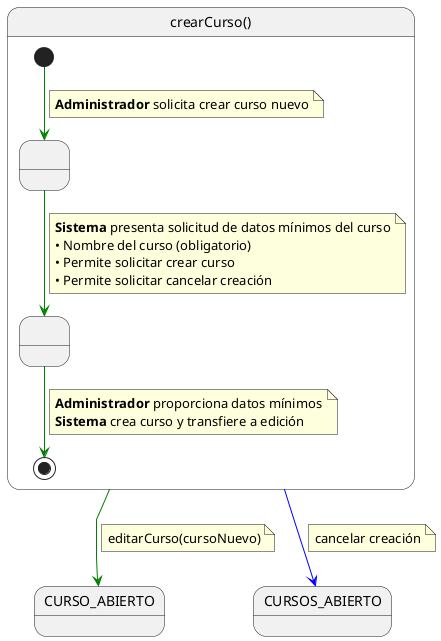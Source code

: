 @startuml crearCurso

skinparam linetype polyline

state crearCurso as "crearCurso()" {

    state " " as SolicitandoDatos
    state " " as CreandoCurso

    [*] -[#green]-> SolicitandoDatos 
    note on link
    <b>Administrador</b> solicita crear curso nuevo
    end note    
    
    SolicitandoDatos -[#green]-> CreandoCurso
    note on link
    <b>Sistema</b> presenta solicitud de datos mínimos del curso
    • Nombre del curso (obligatorio)
    • Permite solicitar crear curso
    • Permite solicitar cancelar creación
    end note
    
    CreandoCurso -[#green]-> [*]
    note on link
    <b>Administrador</b> proporciona datos mínimos
    <b>Sistema</b> crea curso y transfiere a edición
    end note
}

crearCurso -[#green]-> CURSO_ABIERTO
note on link
editarCurso(cursoNuevo)
end note

crearCurso -[#blue]-> CURSOS_ABIERTO
note on link
cancelar creación
end note

@enduml